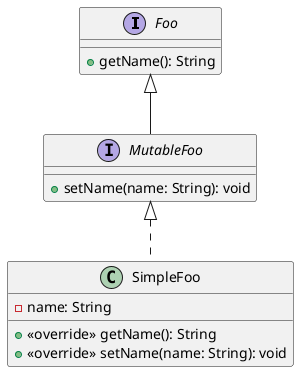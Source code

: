 @startuml

interface Foo {
+getName(): String
}

Foo <|-- MutableFoo
interface MutableFoo {
+setName(name: String): void
}

MutableFoo <|.. SimpleFoo
class SimpleFoo {
-name: String
+<<override>> getName(): String
+<<override>> setName(name: String): void
}

@enduml